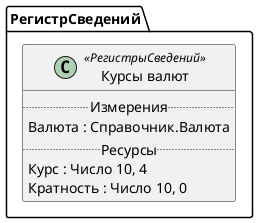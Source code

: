 ﻿@startuml КурсыВалют
'!include templates.wsd
'..\include templates.wsd
class РегистрСведений.КурсыВалют as "Курсы валют" <<РегистрыСведений>>
{
..Измерения..
Валюта : Справочник.Валюта
..Ресурсы..
Курс : Число 10, 4
Кратность : Число 10, 0
}
@enduml
